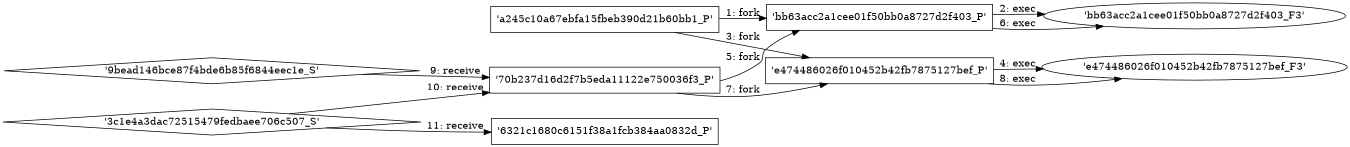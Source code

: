 digraph "D:\Learning\Paper\apt\基于CTI的攻击预警\Dataset\攻击图\ASGfromALLCTI\How one data scientist is pioneering techniques to detect security threats.dot" {
rankdir="LR"
size="9"
fixedsize="false"
splines="true"
nodesep=0.3
ranksep=0
fontsize=10
overlap="scalexy"
engine= "neato"
	"'a245c10a67ebfa15fbeb390d21b60bb1_P'" [node_type=Process shape=box]
	"'bb63acc2a1cee01f50bb0a8727d2f403_P'" [node_type=Process shape=box]
	"'a245c10a67ebfa15fbeb390d21b60bb1_P'" -> "'bb63acc2a1cee01f50bb0a8727d2f403_P'" [label="1: fork"]
	"'bb63acc2a1cee01f50bb0a8727d2f403_P'" [node_type=Process shape=box]
	"'bb63acc2a1cee01f50bb0a8727d2f403_F3'" [node_type=File shape=ellipse]
	"'bb63acc2a1cee01f50bb0a8727d2f403_P'" -> "'bb63acc2a1cee01f50bb0a8727d2f403_F3'" [label="2: exec"]
	"'a245c10a67ebfa15fbeb390d21b60bb1_P'" [node_type=Process shape=box]
	"'e474486026f010452b42fb7875127bef_P'" [node_type=Process shape=box]
	"'a245c10a67ebfa15fbeb390d21b60bb1_P'" -> "'e474486026f010452b42fb7875127bef_P'" [label="3: fork"]
	"'e474486026f010452b42fb7875127bef_P'" [node_type=Process shape=box]
	"'e474486026f010452b42fb7875127bef_F3'" [node_type=File shape=ellipse]
	"'e474486026f010452b42fb7875127bef_P'" -> "'e474486026f010452b42fb7875127bef_F3'" [label="4: exec"]
	"'70b237d16d2f7b5eda11122e750036f3_P'" [node_type=Process shape=box]
	"'bb63acc2a1cee01f50bb0a8727d2f403_P'" [node_type=Process shape=box]
	"'70b237d16d2f7b5eda11122e750036f3_P'" -> "'bb63acc2a1cee01f50bb0a8727d2f403_P'" [label="5: fork"]
	"'bb63acc2a1cee01f50bb0a8727d2f403_P'" [node_type=Process shape=box]
	"'bb63acc2a1cee01f50bb0a8727d2f403_F3'" [node_type=File shape=ellipse]
	"'bb63acc2a1cee01f50bb0a8727d2f403_P'" -> "'bb63acc2a1cee01f50bb0a8727d2f403_F3'" [label="6: exec"]
	"'70b237d16d2f7b5eda11122e750036f3_P'" [node_type=Process shape=box]
	"'e474486026f010452b42fb7875127bef_P'" [node_type=Process shape=box]
	"'70b237d16d2f7b5eda11122e750036f3_P'" -> "'e474486026f010452b42fb7875127bef_P'" [label="7: fork"]
	"'e474486026f010452b42fb7875127bef_P'" [node_type=Process shape=box]
	"'e474486026f010452b42fb7875127bef_F3'" [node_type=File shape=ellipse]
	"'e474486026f010452b42fb7875127bef_P'" -> "'e474486026f010452b42fb7875127bef_F3'" [label="8: exec"]
	"'70b237d16d2f7b5eda11122e750036f3_P'" [node_type=Process shape=box]
	"'9bead146bce87f4bde6b85f6844eec1e_S'" [node_type=Socket shape=diamond]
	"'9bead146bce87f4bde6b85f6844eec1e_S'" -> "'70b237d16d2f7b5eda11122e750036f3_P'" [label="9: receive"]
	"'70b237d16d2f7b5eda11122e750036f3_P'" [node_type=Process shape=box]
	"'3c1e4a3dac72515479fedbaee706c507_S'" [node_type=Socket shape=diamond]
	"'3c1e4a3dac72515479fedbaee706c507_S'" -> "'70b237d16d2f7b5eda11122e750036f3_P'" [label="10: receive"]
	"'6321c1680c6151f38a1fcb384aa0832d_P'" [node_type=Process shape=box]
	"'3c1e4a3dac72515479fedbaee706c507_S'" [node_type=Socket shape=diamond]
	"'3c1e4a3dac72515479fedbaee706c507_S'" -> "'6321c1680c6151f38a1fcb384aa0832d_P'" [label="11: receive"]
}
